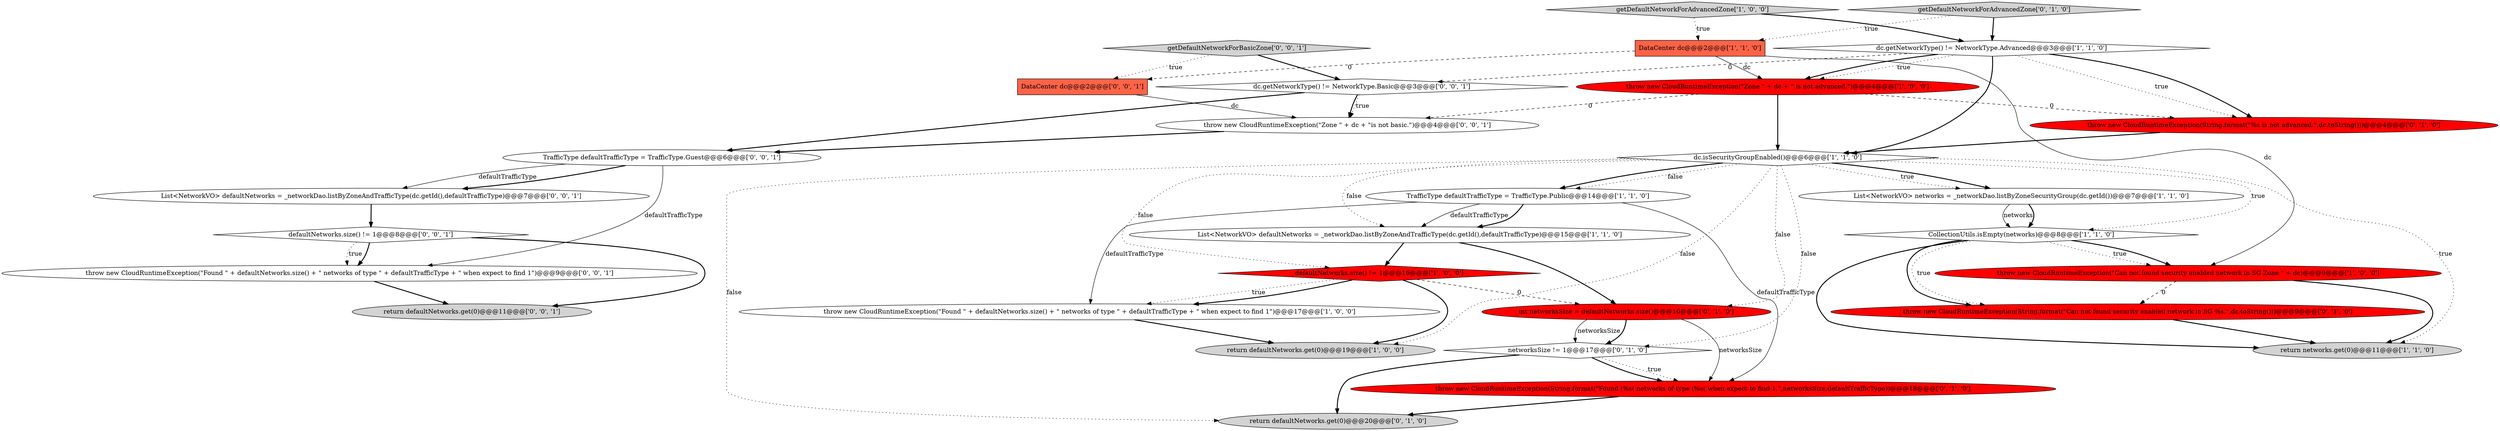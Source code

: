 digraph {
26 [style = filled, label = "throw new CloudRuntimeException(\"Found \" + defaultNetworks.size() + \" networks of type \" + defaultTrafficType + \" when expect to find 1\")@@@9@@@['0', '0', '1']", fillcolor = white, shape = ellipse image = "AAA0AAABBB3BBB"];
2 [style = filled, label = "throw new CloudRuntimeException(\"Can not found security enabled network in SG Zone \" + dc)@@@9@@@['1', '0', '0']", fillcolor = red, shape = ellipse image = "AAA1AAABBB1BBB"];
11 [style = filled, label = "dc.isSecurityGroupEnabled()@@@6@@@['1', '1', '0']", fillcolor = white, shape = diamond image = "AAA0AAABBB1BBB"];
28 [style = filled, label = "List<NetworkVO> defaultNetworks = _networkDao.listByZoneAndTrafficType(dc.getId(),defaultTrafficType)@@@7@@@['0', '0', '1']", fillcolor = white, shape = ellipse image = "AAA0AAABBB3BBB"];
22 [style = filled, label = "throw new CloudRuntimeException(\"Zone \" + dc + \"is not basic.\")@@@4@@@['0', '0', '1']", fillcolor = white, shape = ellipse image = "AAA0AAABBB3BBB"];
18 [style = filled, label = "throw new CloudRuntimeException(String.format(\"%s is not advanced.\",dc.toString()))@@@4@@@['0', '1', '0']", fillcolor = red, shape = ellipse image = "AAA1AAABBB2BBB"];
29 [style = filled, label = "getDefaultNetworkForBasicZone['0', '0', '1']", fillcolor = lightgray, shape = diamond image = "AAA0AAABBB3BBB"];
13 [style = filled, label = "CollectionUtils.isEmpty(networks)@@@8@@@['1', '1', '0']", fillcolor = white, shape = diamond image = "AAA0AAABBB1BBB"];
4 [style = filled, label = "dc.getNetworkType() != NetworkType.Advanced@@@3@@@['1', '1', '0']", fillcolor = white, shape = diamond image = "AAA0AAABBB1BBB"];
9 [style = filled, label = "defaultNetworks.size() != 1@@@16@@@['1', '0', '0']", fillcolor = red, shape = diamond image = "AAA1AAABBB1BBB"];
0 [style = filled, label = "throw new CloudRuntimeException(\"Found \" + defaultNetworks.size() + \" networks of type \" + defaultTrafficType + \" when expect to find 1\")@@@17@@@['1', '0', '0']", fillcolor = white, shape = ellipse image = "AAA0AAABBB1BBB"];
1 [style = filled, label = "TrafficType defaultTrafficType = TrafficType.Public@@@14@@@['1', '1', '0']", fillcolor = white, shape = ellipse image = "AAA0AAABBB1BBB"];
5 [style = filled, label = "getDefaultNetworkForAdvancedZone['1', '0', '0']", fillcolor = lightgray, shape = diamond image = "AAA0AAABBB1BBB"];
27 [style = filled, label = "TrafficType defaultTrafficType = TrafficType.Guest@@@6@@@['0', '0', '1']", fillcolor = white, shape = ellipse image = "AAA0AAABBB3BBB"];
23 [style = filled, label = "defaultNetworks.size() != 1@@@8@@@['0', '0', '1']", fillcolor = white, shape = diamond image = "AAA0AAABBB3BBB"];
16 [style = filled, label = "networksSize != 1@@@17@@@['0', '1', '0']", fillcolor = white, shape = diamond image = "AAA0AAABBB2BBB"];
14 [style = filled, label = "return defaultNetworks.get(0)@@@20@@@['0', '1', '0']", fillcolor = lightgray, shape = ellipse image = "AAA0AAABBB2BBB"];
6 [style = filled, label = "List<NetworkVO> networks = _networkDao.listByZoneSecurityGroup(dc.getId())@@@7@@@['1', '1', '0']", fillcolor = white, shape = ellipse image = "AAA0AAABBB1BBB"];
10 [style = filled, label = "return defaultNetworks.get(0)@@@19@@@['1', '0', '0']", fillcolor = lightgray, shape = ellipse image = "AAA0AAABBB1BBB"];
20 [style = filled, label = "getDefaultNetworkForAdvancedZone['0', '1', '0']", fillcolor = lightgray, shape = diamond image = "AAA0AAABBB2BBB"];
21 [style = filled, label = "DataCenter dc@@@2@@@['0', '0', '1']", fillcolor = tomato, shape = box image = "AAA0AAABBB3BBB"];
24 [style = filled, label = "return defaultNetworks.get(0)@@@11@@@['0', '0', '1']", fillcolor = lightgray, shape = ellipse image = "AAA0AAABBB3BBB"];
8 [style = filled, label = "throw new CloudRuntimeException(\"Zone \" + dc + \" is not advanced.\")@@@4@@@['1', '0', '0']", fillcolor = red, shape = ellipse image = "AAA1AAABBB1BBB"];
17 [style = filled, label = "int networksSize = defaultNetworks.size()@@@16@@@['0', '1', '0']", fillcolor = red, shape = ellipse image = "AAA1AAABBB2BBB"];
25 [style = filled, label = "dc.getNetworkType() != NetworkType.Basic@@@3@@@['0', '0', '1']", fillcolor = white, shape = diamond image = "AAA0AAABBB3BBB"];
12 [style = filled, label = "return networks.get(0)@@@11@@@['1', '1', '0']", fillcolor = lightgray, shape = ellipse image = "AAA0AAABBB1BBB"];
7 [style = filled, label = "List<NetworkVO> defaultNetworks = _networkDao.listByZoneAndTrafficType(dc.getId(),defaultTrafficType)@@@15@@@['1', '1', '0']", fillcolor = white, shape = ellipse image = "AAA0AAABBB1BBB"];
3 [style = filled, label = "DataCenter dc@@@2@@@['1', '1', '0']", fillcolor = tomato, shape = box image = "AAA0AAABBB1BBB"];
15 [style = filled, label = "throw new CloudRuntimeException(String.format(\"Can not found security enabled network in SG %s.\",dc.toString()))@@@9@@@['0', '1', '0']", fillcolor = red, shape = ellipse image = "AAA1AAABBB2BBB"];
19 [style = filled, label = "throw new CloudRuntimeException(String.format(\"Found (%s( networks of type (%s( when expect to find 1.\",networksSize,defaultTrafficType))@@@18@@@['0', '1', '0']", fillcolor = red, shape = ellipse image = "AAA1AAABBB2BBB"];
16->19 [style = dotted, label="true"];
16->14 [style = bold, label=""];
4->18 [style = dotted, label="true"];
9->0 [style = dotted, label="true"];
7->17 [style = bold, label=""];
9->0 [style = bold, label=""];
25->22 [style = bold, label=""];
3->21 [style = dashed, label="0"];
11->1 [style = bold, label=""];
1->7 [style = solid, label="defaultTrafficType"];
27->28 [style = bold, label=""];
11->1 [style = dotted, label="false"];
11->12 [style = dotted, label="true"];
11->6 [style = bold, label=""];
18->11 [style = bold, label=""];
23->26 [style = bold, label=""];
27->26 [style = solid, label="defaultTrafficType"];
4->8 [style = dotted, label="true"];
29->25 [style = bold, label=""];
4->18 [style = bold, label=""];
6->13 [style = solid, label="networks"];
17->19 [style = solid, label="networksSize"];
27->28 [style = solid, label="defaultTrafficType"];
11->13 [style = dotted, label="true"];
11->14 [style = dotted, label="false"];
3->8 [style = solid, label="dc"];
5->3 [style = dotted, label="true"];
9->10 [style = bold, label=""];
16->19 [style = bold, label=""];
26->24 [style = bold, label=""];
1->7 [style = bold, label=""];
2->12 [style = bold, label=""];
20->4 [style = bold, label=""];
2->15 [style = dashed, label="0"];
13->2 [style = dotted, label="true"];
7->9 [style = bold, label=""];
25->27 [style = bold, label=""];
4->25 [style = dashed, label="0"];
11->16 [style = dotted, label="false"];
8->22 [style = dashed, label="0"];
0->10 [style = bold, label=""];
1->19 [style = solid, label="defaultTrafficType"];
23->26 [style = dotted, label="true"];
13->12 [style = bold, label=""];
23->24 [style = bold, label=""];
19->14 [style = bold, label=""];
22->27 [style = bold, label=""];
28->23 [style = bold, label=""];
11->6 [style = dotted, label="true"];
6->13 [style = bold, label=""];
11->9 [style = dotted, label="false"];
5->4 [style = bold, label=""];
9->17 [style = dashed, label="0"];
25->22 [style = dotted, label="true"];
11->17 [style = dotted, label="false"];
17->16 [style = solid, label="networksSize"];
20->3 [style = dotted, label="true"];
21->22 [style = solid, label="dc"];
13->15 [style = dotted, label="true"];
29->21 [style = dotted, label="true"];
4->8 [style = bold, label=""];
1->0 [style = solid, label="defaultTrafficType"];
3->2 [style = solid, label="dc"];
13->15 [style = bold, label=""];
15->12 [style = bold, label=""];
8->18 [style = dashed, label="0"];
4->11 [style = bold, label=""];
11->10 [style = dotted, label="false"];
8->11 [style = bold, label=""];
17->16 [style = bold, label=""];
13->2 [style = bold, label=""];
11->7 [style = dotted, label="false"];
}
